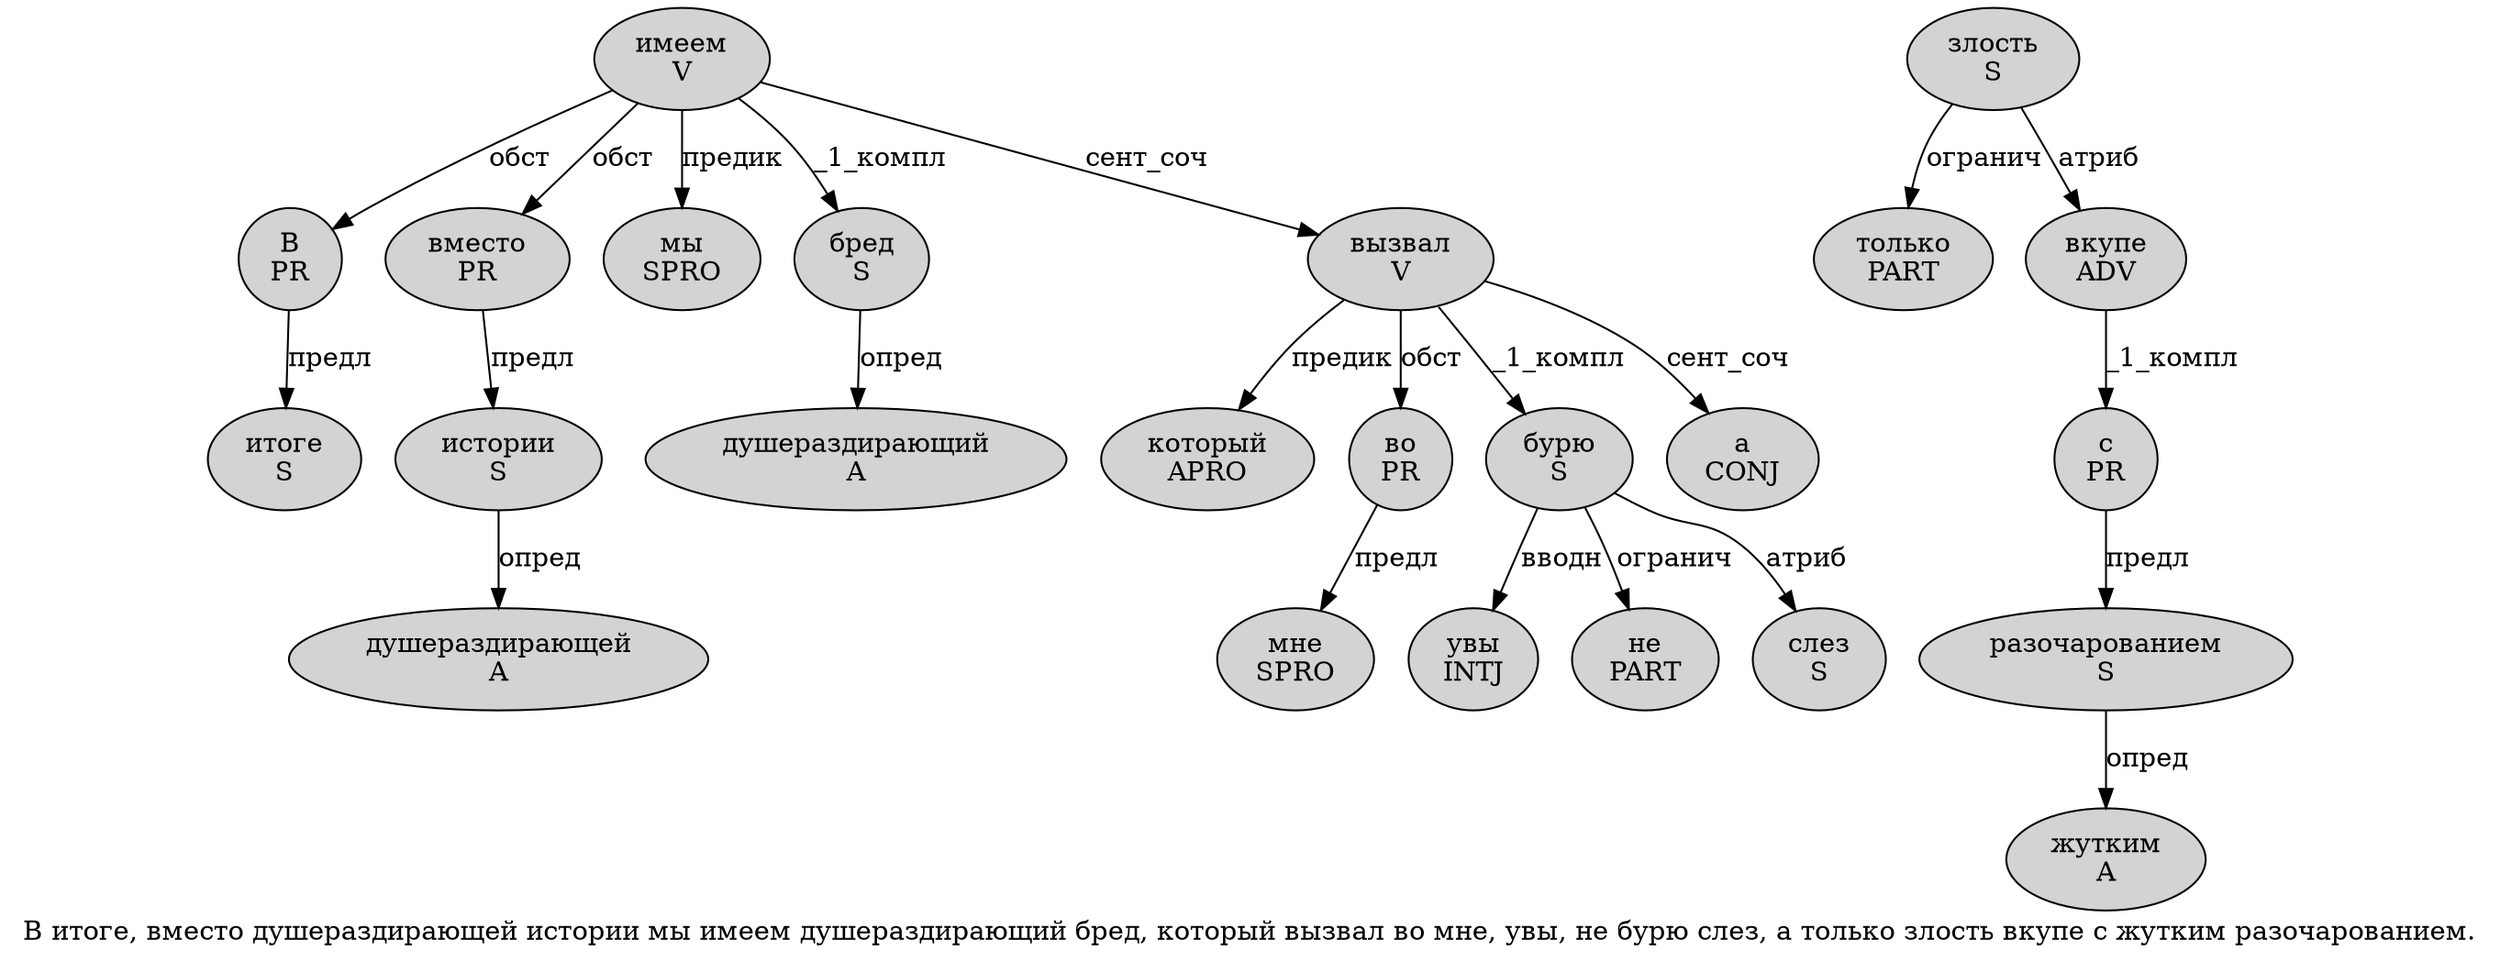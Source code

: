 digraph SENTENCE_2277 {
	graph [label="В итоге, вместо душераздирающей истории мы имеем душераздирающий бред, который вызвал во мне, увы, не бурю слез, а только злость вкупе с жутким разочарованием."]
	node [style=filled]
		0 [label="В
PR" color="" fillcolor=lightgray penwidth=1 shape=ellipse]
		1 [label="итоге
S" color="" fillcolor=lightgray penwidth=1 shape=ellipse]
		3 [label="вместо
PR" color="" fillcolor=lightgray penwidth=1 shape=ellipse]
		4 [label="душераздирающей
A" color="" fillcolor=lightgray penwidth=1 shape=ellipse]
		5 [label="истории
S" color="" fillcolor=lightgray penwidth=1 shape=ellipse]
		6 [label="мы
SPRO" color="" fillcolor=lightgray penwidth=1 shape=ellipse]
		7 [label="имеем
V" color="" fillcolor=lightgray penwidth=1 shape=ellipse]
		8 [label="душераздирающий
A" color="" fillcolor=lightgray penwidth=1 shape=ellipse]
		9 [label="бред
S" color="" fillcolor=lightgray penwidth=1 shape=ellipse]
		11 [label="который
APRO" color="" fillcolor=lightgray penwidth=1 shape=ellipse]
		12 [label="вызвал
V" color="" fillcolor=lightgray penwidth=1 shape=ellipse]
		13 [label="во
PR" color="" fillcolor=lightgray penwidth=1 shape=ellipse]
		14 [label="мне
SPRO" color="" fillcolor=lightgray penwidth=1 shape=ellipse]
		16 [label="увы
INTJ" color="" fillcolor=lightgray penwidth=1 shape=ellipse]
		18 [label="не
PART" color="" fillcolor=lightgray penwidth=1 shape=ellipse]
		19 [label="бурю
S" color="" fillcolor=lightgray penwidth=1 shape=ellipse]
		20 [label="слез
S" color="" fillcolor=lightgray penwidth=1 shape=ellipse]
		22 [label="а
CONJ" color="" fillcolor=lightgray penwidth=1 shape=ellipse]
		23 [label="только
PART" color="" fillcolor=lightgray penwidth=1 shape=ellipse]
		24 [label="злость
S" color="" fillcolor=lightgray penwidth=1 shape=ellipse]
		25 [label="вкупе
ADV" color="" fillcolor=lightgray penwidth=1 shape=ellipse]
		26 [label="с
PR" color="" fillcolor=lightgray penwidth=1 shape=ellipse]
		27 [label="жутким
A" color="" fillcolor=lightgray penwidth=1 shape=ellipse]
		28 [label="разочарованием
S" color="" fillcolor=lightgray penwidth=1 shape=ellipse]
			12 -> 11 [label="предик"]
			12 -> 13 [label="обст"]
			12 -> 19 [label="_1_компл"]
			12 -> 22 [label="сент_соч"]
			3 -> 5 [label="предл"]
			24 -> 23 [label="огранич"]
			24 -> 25 [label="атриб"]
			26 -> 28 [label="предл"]
			7 -> 0 [label="обст"]
			7 -> 3 [label="обст"]
			7 -> 6 [label="предик"]
			7 -> 9 [label="_1_компл"]
			7 -> 12 [label="сент_соч"]
			13 -> 14 [label="предл"]
			5 -> 4 [label="опред"]
			28 -> 27 [label="опред"]
			19 -> 16 [label="вводн"]
			19 -> 18 [label="огранич"]
			19 -> 20 [label="атриб"]
			0 -> 1 [label="предл"]
			25 -> 26 [label="_1_компл"]
			9 -> 8 [label="опред"]
}
